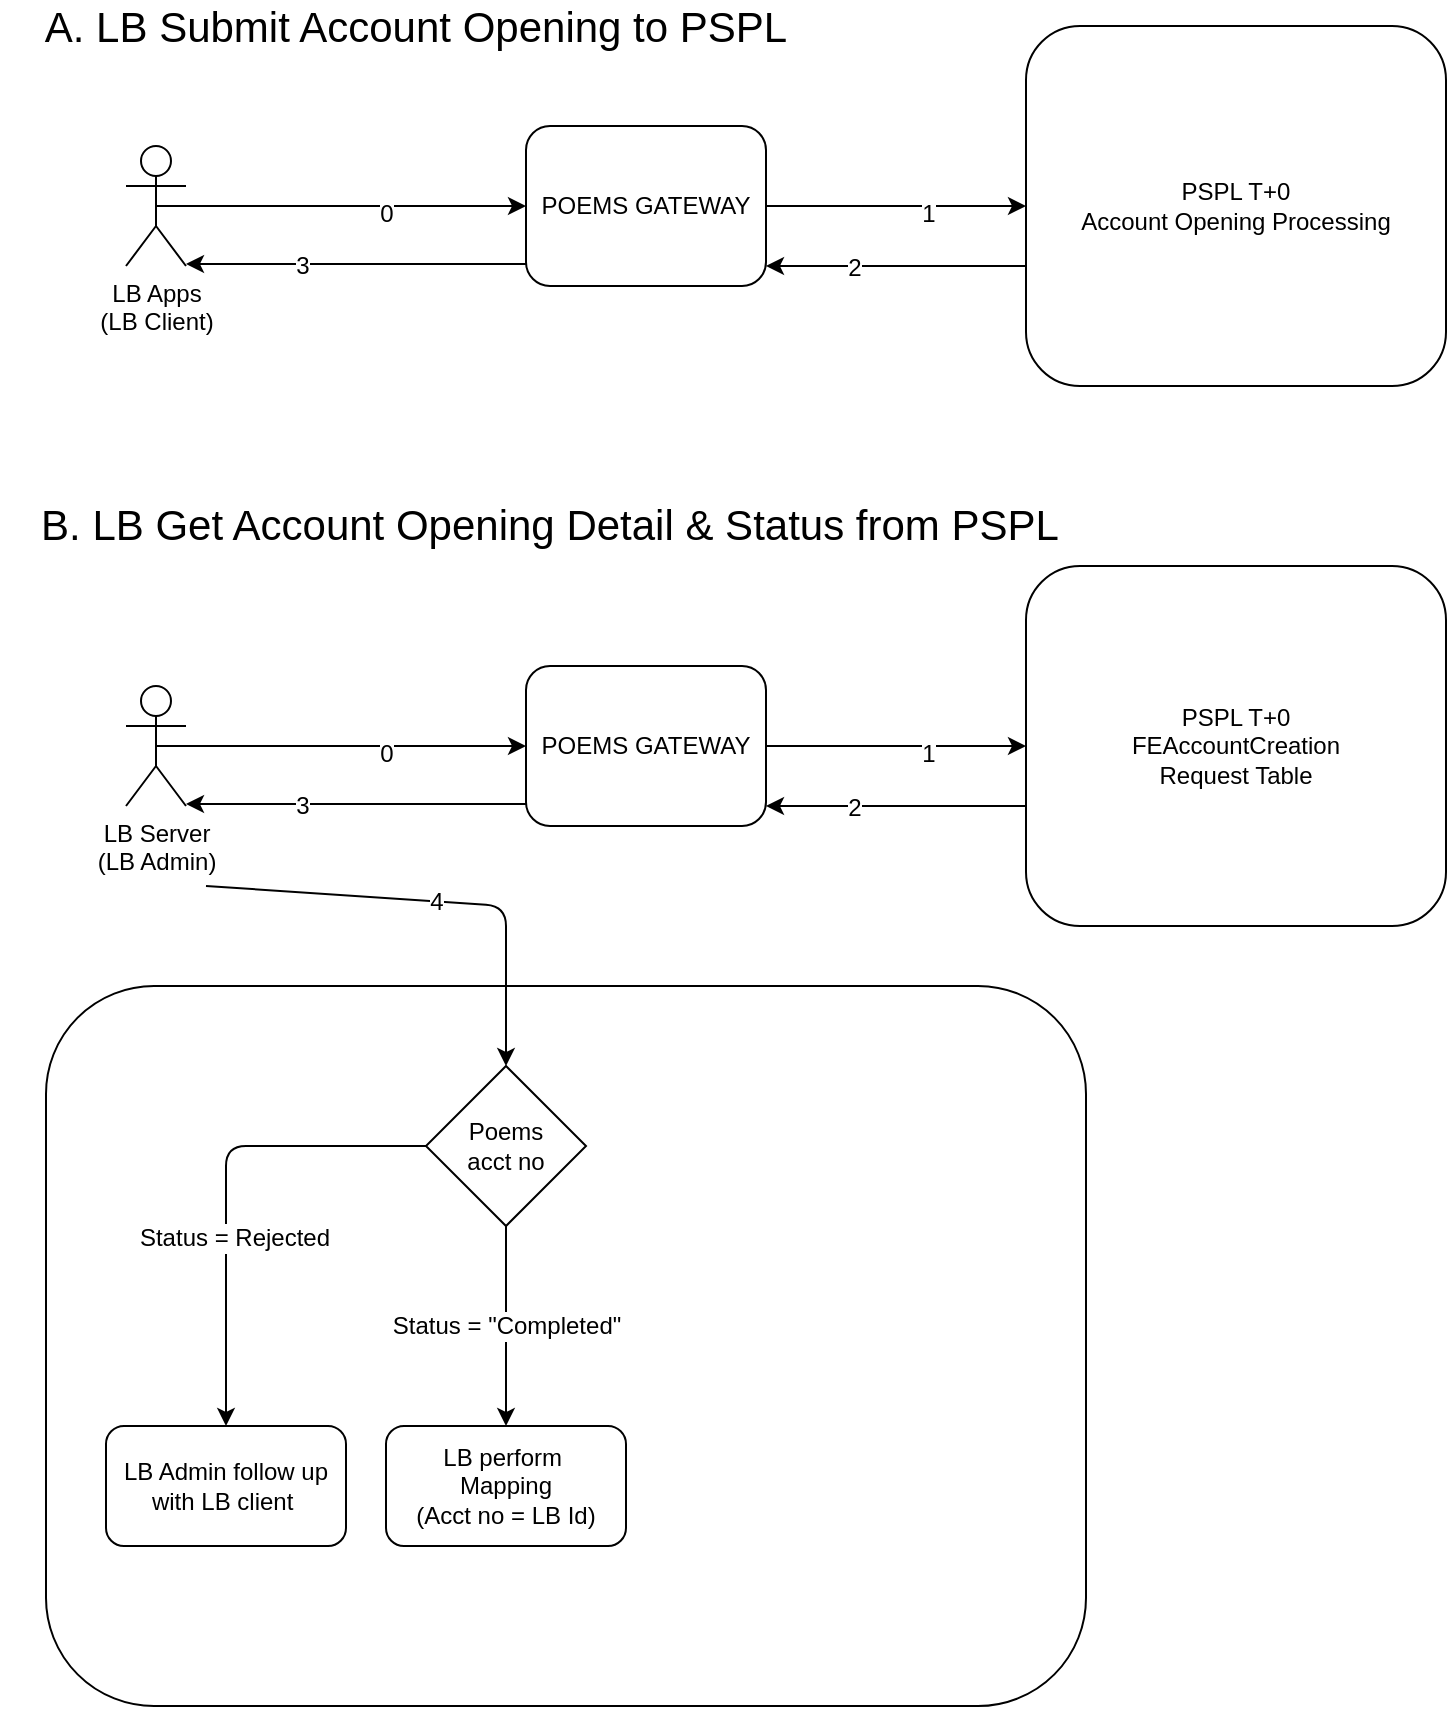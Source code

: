 <mxfile version="12.1.5" type="github" pages="1">
  <diagram id="UOzD4N3eyY4db2SnFhZ8" name="Page-1">
    <mxGraphModel dx="1038" dy="500" grid="1" gridSize="10" guides="1" tooltips="1" connect="1" arrows="1" fold="1" page="1" pageScale="1" pageWidth="850" pageHeight="1100" math="0" shadow="0">
      <root>
        <mxCell id="0"/>
        <mxCell id="1" parent="0"/>
        <mxCell id="Ur7TswTjiC4Jq3S4hagu-1" value="LB Apps&lt;br&gt;(LB Client)" style="shape=umlActor;verticalLabelPosition=bottom;labelBackgroundColor=#ffffff;verticalAlign=top;html=1;outlineConnect=0;" parent="1" vertex="1">
          <mxGeometry x="70" y="110" width="30" height="60" as="geometry"/>
        </mxCell>
        <mxCell id="Ur7TswTjiC4Jq3S4hagu-4" value="POEMS GATEWAY" style="rounded=1;whiteSpace=wrap;html=1;" parent="1" vertex="1">
          <mxGeometry x="270" y="100" width="120" height="80" as="geometry"/>
        </mxCell>
        <mxCell id="wVM4E26sl-JtEafnIeuh-1" value="" style="endArrow=classic;html=1;exitX=0.5;exitY=0.5;exitDx=0;exitDy=0;exitPerimeter=0;entryX=0;entryY=0.5;entryDx=0;entryDy=0;" edge="1" parent="1" source="Ur7TswTjiC4Jq3S4hagu-1" target="Ur7TswTjiC4Jq3S4hagu-4">
          <mxGeometry width="50" height="50" relative="1" as="geometry">
            <mxPoint x="160" y="180" as="sourcePoint"/>
            <mxPoint x="210" y="130" as="targetPoint"/>
          </mxGeometry>
        </mxCell>
        <mxCell id="wVM4E26sl-JtEafnIeuh-2" value="0" style="text;html=1;resizable=0;points=[];align=center;verticalAlign=middle;labelBackgroundColor=#ffffff;" vertex="1" connectable="0" parent="wVM4E26sl-JtEafnIeuh-1">
          <mxGeometry x="0.239" y="-4" relative="1" as="geometry">
            <mxPoint as="offset"/>
          </mxGeometry>
        </mxCell>
        <mxCell id="wVM4E26sl-JtEafnIeuh-3" value="PSPL T+0 &lt;br&gt;Account Opening Processing" style="rounded=1;whiteSpace=wrap;html=1;" vertex="1" parent="1">
          <mxGeometry x="520" y="50" width="210" height="180" as="geometry"/>
        </mxCell>
        <mxCell id="wVM4E26sl-JtEafnIeuh-4" value="" style="endArrow=classic;html=1;exitX=1;exitY=0.5;exitDx=0;exitDy=0;entryX=0;entryY=0.5;entryDx=0;entryDy=0;" edge="1" parent="1" source="Ur7TswTjiC4Jq3S4hagu-4" target="wVM4E26sl-JtEafnIeuh-3">
          <mxGeometry width="50" height="50" relative="1" as="geometry">
            <mxPoint x="340" y="140" as="sourcePoint"/>
            <mxPoint x="485" y="140" as="targetPoint"/>
          </mxGeometry>
        </mxCell>
        <mxCell id="wVM4E26sl-JtEafnIeuh-5" value="1" style="text;html=1;resizable=0;points=[];align=center;verticalAlign=middle;labelBackgroundColor=#ffffff;" vertex="1" connectable="0" parent="wVM4E26sl-JtEafnIeuh-4">
          <mxGeometry x="0.239" y="-4" relative="1" as="geometry">
            <mxPoint as="offset"/>
          </mxGeometry>
        </mxCell>
        <mxCell id="wVM4E26sl-JtEafnIeuh-6" value="" style="endArrow=classic;html=1;" edge="1" parent="1">
          <mxGeometry width="50" height="50" relative="1" as="geometry">
            <mxPoint x="520" y="170" as="sourcePoint"/>
            <mxPoint x="390" y="170" as="targetPoint"/>
          </mxGeometry>
        </mxCell>
        <mxCell id="wVM4E26sl-JtEafnIeuh-8" value="2" style="text;html=1;resizable=0;points=[];align=center;verticalAlign=middle;labelBackgroundColor=#ffffff;" vertex="1" connectable="0" parent="wVM4E26sl-JtEafnIeuh-6">
          <mxGeometry x="0.323" y="1" relative="1" as="geometry">
            <mxPoint as="offset"/>
          </mxGeometry>
        </mxCell>
        <mxCell id="wVM4E26sl-JtEafnIeuh-9" value="" style="endArrow=classic;html=1;" edge="1" parent="1">
          <mxGeometry width="50" height="50" relative="1" as="geometry">
            <mxPoint x="270" y="169" as="sourcePoint"/>
            <mxPoint x="100" y="169" as="targetPoint"/>
          </mxGeometry>
        </mxCell>
        <mxCell id="wVM4E26sl-JtEafnIeuh-10" value="3" style="text;html=1;resizable=0;points=[];align=center;verticalAlign=middle;labelBackgroundColor=#ffffff;" vertex="1" connectable="0" parent="wVM4E26sl-JtEafnIeuh-9">
          <mxGeometry x="0.323" y="1" relative="1" as="geometry">
            <mxPoint as="offset"/>
          </mxGeometry>
        </mxCell>
        <mxCell id="wVM4E26sl-JtEafnIeuh-11" value="LB Server&lt;br&gt;(LB Admin)" style="shape=umlActor;verticalLabelPosition=bottom;labelBackgroundColor=#ffffff;verticalAlign=top;html=1;outlineConnect=0;" vertex="1" parent="1">
          <mxGeometry x="70" y="380" width="30" height="60" as="geometry"/>
        </mxCell>
        <mxCell id="wVM4E26sl-JtEafnIeuh-12" value="POEMS GATEWAY" style="rounded=1;whiteSpace=wrap;html=1;" vertex="1" parent="1">
          <mxGeometry x="270" y="370" width="120" height="80" as="geometry"/>
        </mxCell>
        <mxCell id="wVM4E26sl-JtEafnIeuh-13" value="" style="endArrow=classic;html=1;exitX=0.5;exitY=0.5;exitDx=0;exitDy=0;exitPerimeter=0;entryX=0;entryY=0.5;entryDx=0;entryDy=0;" edge="1" parent="1" source="wVM4E26sl-JtEafnIeuh-11" target="wVM4E26sl-JtEafnIeuh-12">
          <mxGeometry width="50" height="50" relative="1" as="geometry">
            <mxPoint x="160" y="450" as="sourcePoint"/>
            <mxPoint x="210" y="400" as="targetPoint"/>
          </mxGeometry>
        </mxCell>
        <mxCell id="wVM4E26sl-JtEafnIeuh-14" value="0" style="text;html=1;resizable=0;points=[];align=center;verticalAlign=middle;labelBackgroundColor=#ffffff;" vertex="1" connectable="0" parent="wVM4E26sl-JtEafnIeuh-13">
          <mxGeometry x="0.239" y="-4" relative="1" as="geometry">
            <mxPoint as="offset"/>
          </mxGeometry>
        </mxCell>
        <mxCell id="wVM4E26sl-JtEafnIeuh-15" value="PSPL T+0&lt;br&gt;FEAccountCreation&lt;br&gt;Request Table" style="rounded=1;whiteSpace=wrap;html=1;" vertex="1" parent="1">
          <mxGeometry x="520" y="320" width="210" height="180" as="geometry"/>
        </mxCell>
        <mxCell id="wVM4E26sl-JtEafnIeuh-16" value="" style="endArrow=classic;html=1;exitX=1;exitY=0.5;exitDx=0;exitDy=0;entryX=0;entryY=0.5;entryDx=0;entryDy=0;" edge="1" parent="1" source="wVM4E26sl-JtEafnIeuh-12" target="wVM4E26sl-JtEafnIeuh-15">
          <mxGeometry width="50" height="50" relative="1" as="geometry">
            <mxPoint x="340" y="410" as="sourcePoint"/>
            <mxPoint x="485" y="410" as="targetPoint"/>
          </mxGeometry>
        </mxCell>
        <mxCell id="wVM4E26sl-JtEafnIeuh-17" value="1" style="text;html=1;resizable=0;points=[];align=center;verticalAlign=middle;labelBackgroundColor=#ffffff;" vertex="1" connectable="0" parent="wVM4E26sl-JtEafnIeuh-16">
          <mxGeometry x="0.239" y="-4" relative="1" as="geometry">
            <mxPoint as="offset"/>
          </mxGeometry>
        </mxCell>
        <mxCell id="wVM4E26sl-JtEafnIeuh-18" value="" style="endArrow=classic;html=1;" edge="1" parent="1">
          <mxGeometry width="50" height="50" relative="1" as="geometry">
            <mxPoint x="520" y="440" as="sourcePoint"/>
            <mxPoint x="390" y="440" as="targetPoint"/>
          </mxGeometry>
        </mxCell>
        <mxCell id="wVM4E26sl-JtEafnIeuh-19" value="2" style="text;html=1;resizable=0;points=[];align=center;verticalAlign=middle;labelBackgroundColor=#ffffff;" vertex="1" connectable="0" parent="wVM4E26sl-JtEafnIeuh-18">
          <mxGeometry x="0.323" y="1" relative="1" as="geometry">
            <mxPoint as="offset"/>
          </mxGeometry>
        </mxCell>
        <mxCell id="wVM4E26sl-JtEafnIeuh-20" value="" style="endArrow=classic;html=1;" edge="1" parent="1">
          <mxGeometry width="50" height="50" relative="1" as="geometry">
            <mxPoint x="270" y="439" as="sourcePoint"/>
            <mxPoint x="100" y="439" as="targetPoint"/>
          </mxGeometry>
        </mxCell>
        <mxCell id="wVM4E26sl-JtEafnIeuh-21" value="3" style="text;html=1;resizable=0;points=[];align=center;verticalAlign=middle;labelBackgroundColor=#ffffff;" vertex="1" connectable="0" parent="wVM4E26sl-JtEafnIeuh-20">
          <mxGeometry x="0.323" y="1" relative="1" as="geometry">
            <mxPoint as="offset"/>
          </mxGeometry>
        </mxCell>
        <mxCell id="wVM4E26sl-JtEafnIeuh-22" value="A. LB Submit Account Opening to PSPL" style="text;html=1;strokeColor=none;fillColor=none;align=center;verticalAlign=middle;whiteSpace=wrap;rounded=0;fontSize=21;" vertex="1" parent="1">
          <mxGeometry x="10" y="40" width="410" height="20" as="geometry"/>
        </mxCell>
        <mxCell id="wVM4E26sl-JtEafnIeuh-23" value="B. LB Get Account Opening Detail &amp;amp; Status from PSPL" style="text;html=1;strokeColor=none;fillColor=none;align=center;verticalAlign=middle;whiteSpace=wrap;rounded=0;fontSize=21;" vertex="1" parent="1">
          <mxGeometry x="7" y="289" width="550" height="20" as="geometry"/>
        </mxCell>
        <mxCell id="wVM4E26sl-JtEafnIeuh-26" value="" style="rounded=1;whiteSpace=wrap;html=1;fontSize=12;" vertex="1" parent="1">
          <mxGeometry x="30" y="530" width="520" height="360" as="geometry"/>
        </mxCell>
        <mxCell id="wVM4E26sl-JtEafnIeuh-25" value="Poems &lt;br&gt;acct no" style="rhombus;whiteSpace=wrap;html=1;fontSize=12;" vertex="1" parent="1">
          <mxGeometry x="220" y="570" width="80" height="80" as="geometry"/>
        </mxCell>
        <mxCell id="wVM4E26sl-JtEafnIeuh-24" value="LB perform&amp;nbsp;&lt;br&gt;Mapping&lt;br&gt;(Acct no = LB Id)" style="rounded=1;whiteSpace=wrap;html=1;fontSize=12;" vertex="1" parent="1">
          <mxGeometry x="200" y="750" width="120" height="60" as="geometry"/>
        </mxCell>
        <mxCell id="wVM4E26sl-JtEafnIeuh-27" value="4" style="endArrow=classic;html=1;fontSize=12;entryX=0.5;entryY=0;entryDx=0;entryDy=0;" edge="1" parent="1" target="wVM4E26sl-JtEafnIeuh-25">
          <mxGeometry width="50" height="50" relative="1" as="geometry">
            <mxPoint x="110" y="480" as="sourcePoint"/>
            <mxPoint x="230" y="490" as="targetPoint"/>
            <Array as="points">
              <mxPoint x="260" y="490"/>
            </Array>
          </mxGeometry>
        </mxCell>
        <mxCell id="wVM4E26sl-JtEafnIeuh-28" value="Status = &quot;Completed&quot;" style="endArrow=classic;html=1;fontSize=12;entryX=0.5;entryY=0;entryDx=0;entryDy=0;exitX=0.5;exitY=1;exitDx=0;exitDy=0;" edge="1" parent="1" source="wVM4E26sl-JtEafnIeuh-25" target="wVM4E26sl-JtEafnIeuh-24">
          <mxGeometry width="50" height="50" relative="1" as="geometry">
            <mxPoint x="350" y="660" as="sourcePoint"/>
            <mxPoint x="400" y="610" as="targetPoint"/>
          </mxGeometry>
        </mxCell>
        <mxCell id="wVM4E26sl-JtEafnIeuh-29" value="LB Admin follow up with LB client&amp;nbsp;" style="rounded=1;whiteSpace=wrap;html=1;fontSize=12;" vertex="1" parent="1">
          <mxGeometry x="60" y="750" width="120" height="60" as="geometry"/>
        </mxCell>
        <mxCell id="wVM4E26sl-JtEafnIeuh-30" value="" style="endArrow=classic;html=1;fontSize=12;exitX=0;exitY=0.5;exitDx=0;exitDy=0;" edge="1" parent="1" source="wVM4E26sl-JtEafnIeuh-25" target="wVM4E26sl-JtEafnIeuh-29">
          <mxGeometry width="50" height="50" relative="1" as="geometry">
            <mxPoint x="120" y="650" as="sourcePoint"/>
            <mxPoint x="170" y="600" as="targetPoint"/>
            <Array as="points">
              <mxPoint x="120" y="610"/>
            </Array>
          </mxGeometry>
        </mxCell>
        <mxCell id="wVM4E26sl-JtEafnIeuh-31" value="Status = Rejected" style="text;html=1;resizable=0;points=[];align=center;verticalAlign=middle;labelBackgroundColor=#ffffff;fontSize=12;" vertex="1" connectable="0" parent="wVM4E26sl-JtEafnIeuh-30">
          <mxGeometry x="0.217" y="4" relative="1" as="geometry">
            <mxPoint as="offset"/>
          </mxGeometry>
        </mxCell>
      </root>
    </mxGraphModel>
  </diagram>
</mxfile>
